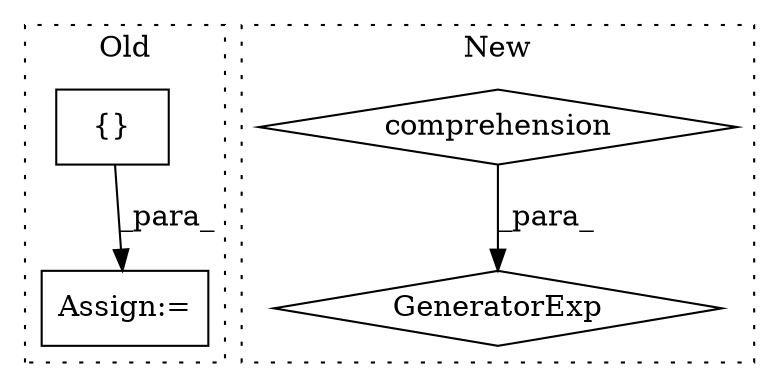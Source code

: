digraph G {
subgraph cluster0 {
1 [label="{}" a="59" s="11766,11766" l="2,1" shape="box"];
4 [label="Assign:=" a="68" s="11763" l="3" shape="box"];
label = "Old";
style="dotted";
}
subgraph cluster1 {
2 [label="GeneratorExp" a="55" s="12340" l="33" shape="diamond"];
3 [label="comprehension" a="45" s="12346" l="3" shape="diamond"];
label = "New";
style="dotted";
}
1 -> 4 [label="_para_"];
3 -> 2 [label="_para_"];
}